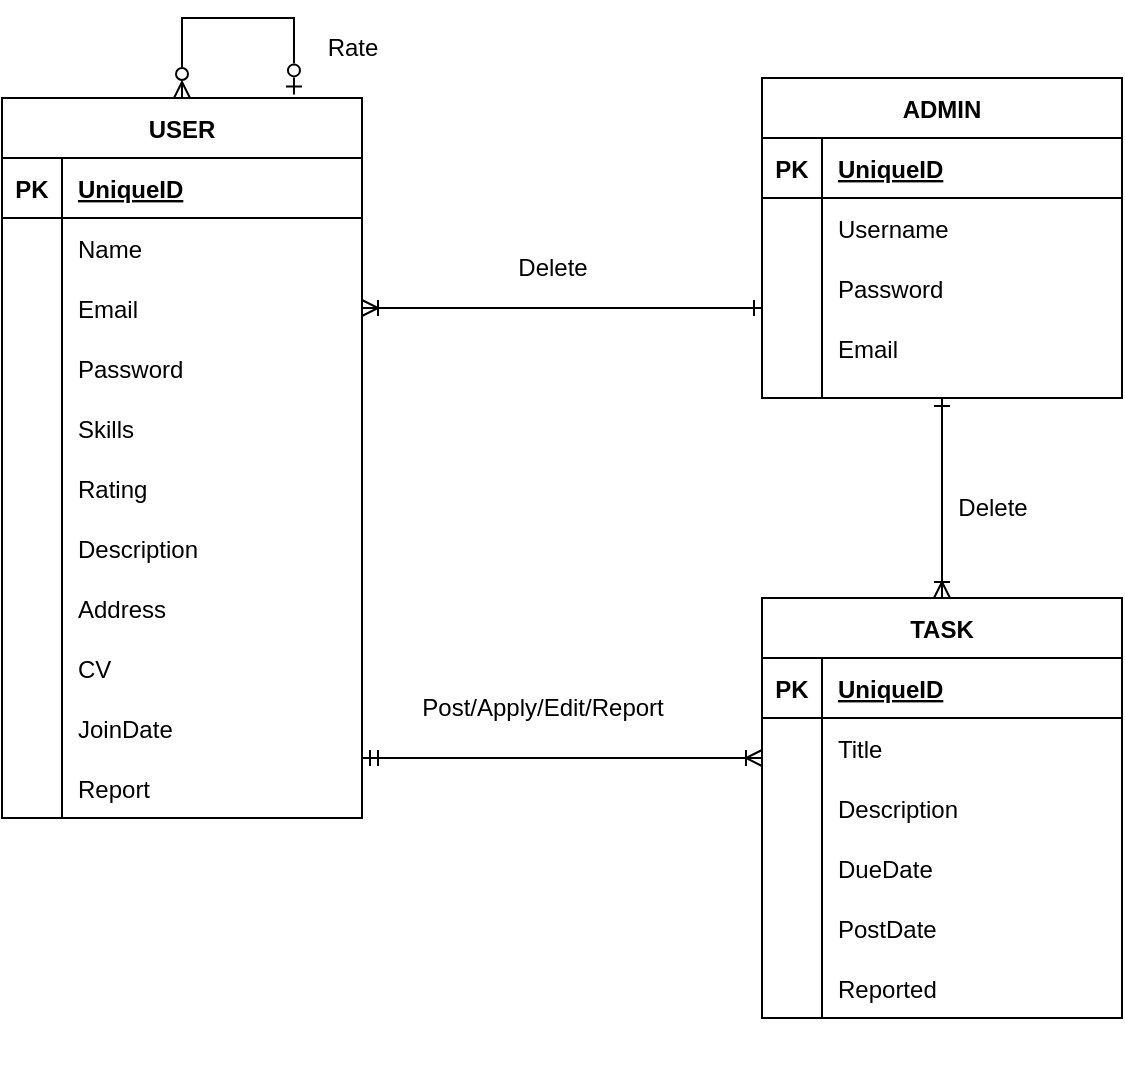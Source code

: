 <mxfile version="20.4.0" type="gitlab">
  <diagram id="cNjoJb3xCbdc75B7nKFs" name="Page-1">
    <mxGraphModel dx="1422" dy="805" grid="1" gridSize="10" guides="1" tooltips="1" connect="1" arrows="1" fold="1" page="1" pageScale="1" pageWidth="850" pageHeight="1100" math="0" shadow="0">
      <root>
        <mxCell id="0" />
        <mxCell id="1" parent="0" />
        <mxCell id="TjOEAVUhV8AL7SkJL_5_-1" style="edgeStyle=orthogonalEdgeStyle;rounded=0;orthogonalLoop=1;jettySize=auto;html=1;startArrow=ERmandOne;startFill=0;endArrow=ERoneToMany;endFill=0;" edge="1" parent="1" source="TjOEAVUhV8AL7SkJL_5_-2" target="TjOEAVUhV8AL7SkJL_5_-32">
          <mxGeometry relative="1" as="geometry">
            <Array as="points">
              <mxPoint x="350" y="470" />
              <mxPoint x="350" y="470" />
            </Array>
          </mxGeometry>
        </mxCell>
        <mxCell id="TjOEAVUhV8AL7SkJL_5_-2" value="USER" style="shape=table;startSize=30;container=1;collapsible=1;childLayout=tableLayout;fixedRows=1;rowLines=0;fontStyle=1;align=center;resizeLast=1;" vertex="1" parent="1">
          <mxGeometry x="80" y="140" width="180" height="360" as="geometry" />
        </mxCell>
        <mxCell id="TjOEAVUhV8AL7SkJL_5_-3" value="" style="shape=tableRow;horizontal=0;startSize=0;swimlaneHead=0;swimlaneBody=0;fillColor=none;collapsible=0;dropTarget=0;points=[[0,0.5],[1,0.5]];portConstraint=eastwest;top=0;left=0;right=0;bottom=1;" vertex="1" parent="TjOEAVUhV8AL7SkJL_5_-2">
          <mxGeometry y="30" width="180" height="30" as="geometry" />
        </mxCell>
        <mxCell id="TjOEAVUhV8AL7SkJL_5_-4" value="PK" style="shape=partialRectangle;connectable=0;fillColor=none;top=0;left=0;bottom=0;right=0;fontStyle=1;overflow=hidden;" vertex="1" parent="TjOEAVUhV8AL7SkJL_5_-3">
          <mxGeometry width="30" height="30" as="geometry">
            <mxRectangle width="30" height="30" as="alternateBounds" />
          </mxGeometry>
        </mxCell>
        <mxCell id="TjOEAVUhV8AL7SkJL_5_-5" value="UniqueID" style="shape=partialRectangle;connectable=0;fillColor=none;top=0;left=0;bottom=0;right=0;align=left;spacingLeft=6;fontStyle=5;overflow=hidden;" vertex="1" parent="TjOEAVUhV8AL7SkJL_5_-3">
          <mxGeometry x="30" width="150" height="30" as="geometry">
            <mxRectangle width="150" height="30" as="alternateBounds" />
          </mxGeometry>
        </mxCell>
        <mxCell id="TjOEAVUhV8AL7SkJL_5_-6" value="" style="shape=tableRow;horizontal=0;startSize=0;swimlaneHead=0;swimlaneBody=0;fillColor=none;collapsible=0;dropTarget=0;points=[[0,0.5],[1,0.5]];portConstraint=eastwest;top=0;left=0;right=0;bottom=0;" vertex="1" parent="TjOEAVUhV8AL7SkJL_5_-2">
          <mxGeometry y="60" width="180" height="30" as="geometry" />
        </mxCell>
        <mxCell id="TjOEAVUhV8AL7SkJL_5_-7" value="" style="shape=partialRectangle;connectable=0;fillColor=none;top=0;left=0;bottom=0;right=0;editable=1;overflow=hidden;" vertex="1" parent="TjOEAVUhV8AL7SkJL_5_-6">
          <mxGeometry width="30" height="30" as="geometry">
            <mxRectangle width="30" height="30" as="alternateBounds" />
          </mxGeometry>
        </mxCell>
        <mxCell id="TjOEAVUhV8AL7SkJL_5_-8" value="Name" style="shape=partialRectangle;connectable=0;fillColor=none;top=0;left=0;bottom=0;right=0;align=left;spacingLeft=6;overflow=hidden;" vertex="1" parent="TjOEAVUhV8AL7SkJL_5_-6">
          <mxGeometry x="30" width="150" height="30" as="geometry">
            <mxRectangle width="150" height="30" as="alternateBounds" />
          </mxGeometry>
        </mxCell>
        <mxCell id="TjOEAVUhV8AL7SkJL_5_-9" value="" style="shape=tableRow;horizontal=0;startSize=0;swimlaneHead=0;swimlaneBody=0;fillColor=none;collapsible=0;dropTarget=0;points=[[0,0.5],[1,0.5]];portConstraint=eastwest;top=0;left=0;right=0;bottom=0;" vertex="1" parent="TjOEAVUhV8AL7SkJL_5_-2">
          <mxGeometry y="90" width="180" height="30" as="geometry" />
        </mxCell>
        <mxCell id="TjOEAVUhV8AL7SkJL_5_-10" value="" style="shape=partialRectangle;connectable=0;fillColor=none;top=0;left=0;bottom=0;right=0;editable=1;overflow=hidden;" vertex="1" parent="TjOEAVUhV8AL7SkJL_5_-9">
          <mxGeometry width="30" height="30" as="geometry">
            <mxRectangle width="30" height="30" as="alternateBounds" />
          </mxGeometry>
        </mxCell>
        <mxCell id="TjOEAVUhV8AL7SkJL_5_-11" value="Email" style="shape=partialRectangle;connectable=0;fillColor=none;top=0;left=0;bottom=0;right=0;align=left;spacingLeft=6;overflow=hidden;" vertex="1" parent="TjOEAVUhV8AL7SkJL_5_-9">
          <mxGeometry x="30" width="150" height="30" as="geometry">
            <mxRectangle width="150" height="30" as="alternateBounds" />
          </mxGeometry>
        </mxCell>
        <mxCell id="TjOEAVUhV8AL7SkJL_5_-12" value="" style="shape=tableRow;horizontal=0;startSize=0;swimlaneHead=0;swimlaneBody=0;fillColor=none;collapsible=0;dropTarget=0;points=[[0,0.5],[1,0.5]];portConstraint=eastwest;top=0;left=0;right=0;bottom=0;" vertex="1" parent="TjOEAVUhV8AL7SkJL_5_-2">
          <mxGeometry y="120" width="180" height="30" as="geometry" />
        </mxCell>
        <mxCell id="TjOEAVUhV8AL7SkJL_5_-13" value="" style="shape=partialRectangle;connectable=0;fillColor=none;top=0;left=0;bottom=0;right=0;editable=1;overflow=hidden;" vertex="1" parent="TjOEAVUhV8AL7SkJL_5_-12">
          <mxGeometry width="30" height="30" as="geometry">
            <mxRectangle width="30" height="30" as="alternateBounds" />
          </mxGeometry>
        </mxCell>
        <mxCell id="TjOEAVUhV8AL7SkJL_5_-14" value="Password" style="shape=partialRectangle;connectable=0;fillColor=none;top=0;left=0;bottom=0;right=0;align=left;spacingLeft=6;overflow=hidden;" vertex="1" parent="TjOEAVUhV8AL7SkJL_5_-12">
          <mxGeometry x="30" width="150" height="30" as="geometry">
            <mxRectangle width="150" height="30" as="alternateBounds" />
          </mxGeometry>
        </mxCell>
        <mxCell id="TjOEAVUhV8AL7SkJL_5_-15" value="" style="shape=tableRow;horizontal=0;startSize=0;swimlaneHead=0;swimlaneBody=0;fillColor=none;collapsible=0;dropTarget=0;points=[[0,0.5],[1,0.5]];portConstraint=eastwest;top=0;left=0;right=0;bottom=0;" vertex="1" parent="1">
          <mxGeometry x="80" y="290" width="180" height="30" as="geometry" />
        </mxCell>
        <mxCell id="TjOEAVUhV8AL7SkJL_5_-16" value="" style="shape=partialRectangle;connectable=0;fillColor=none;top=0;left=0;bottom=0;right=0;editable=1;overflow=hidden;" vertex="1" parent="TjOEAVUhV8AL7SkJL_5_-15">
          <mxGeometry width="30" height="30" as="geometry">
            <mxRectangle width="30" height="30" as="alternateBounds" />
          </mxGeometry>
        </mxCell>
        <mxCell id="TjOEAVUhV8AL7SkJL_5_-17" value="Skills" style="shape=partialRectangle;connectable=0;fillColor=none;top=0;left=0;bottom=0;right=0;align=left;spacingLeft=6;overflow=hidden;" vertex="1" parent="TjOEAVUhV8AL7SkJL_5_-15">
          <mxGeometry x="30" width="150" height="30" as="geometry">
            <mxRectangle width="150" height="30" as="alternateBounds" />
          </mxGeometry>
        </mxCell>
        <mxCell id="TjOEAVUhV8AL7SkJL_5_-18" value="" style="shape=tableRow;horizontal=0;startSize=0;swimlaneHead=0;swimlaneBody=0;fillColor=none;collapsible=0;dropTarget=0;points=[[0,0.5],[1,0.5]];portConstraint=eastwest;top=0;left=0;right=0;bottom=0;" vertex="1" parent="1">
          <mxGeometry x="80" y="320" width="180" height="30" as="geometry" />
        </mxCell>
        <mxCell id="TjOEAVUhV8AL7SkJL_5_-19" value="" style="shape=partialRectangle;connectable=0;fillColor=none;top=0;left=0;bottom=0;right=0;editable=1;overflow=hidden;" vertex="1" parent="TjOEAVUhV8AL7SkJL_5_-18">
          <mxGeometry width="30" height="30" as="geometry">
            <mxRectangle width="30" height="30" as="alternateBounds" />
          </mxGeometry>
        </mxCell>
        <mxCell id="TjOEAVUhV8AL7SkJL_5_-20" value="Rating" style="shape=partialRectangle;connectable=0;fillColor=none;top=0;left=0;bottom=0;right=0;align=left;spacingLeft=6;overflow=hidden;" vertex="1" parent="TjOEAVUhV8AL7SkJL_5_-18">
          <mxGeometry x="30" width="150" height="30" as="geometry">
            <mxRectangle width="150" height="30" as="alternateBounds" />
          </mxGeometry>
        </mxCell>
        <mxCell id="TjOEAVUhV8AL7SkJL_5_-21" style="edgeStyle=orthogonalEdgeStyle;rounded=0;orthogonalLoop=1;jettySize=auto;html=1;startArrow=ERone;startFill=0;endArrow=ERoneToMany;endFill=0;entryX=0.5;entryY=0;entryDx=0;entryDy=0;" edge="1" parent="1" source="TjOEAVUhV8AL7SkJL_5_-22" target="TjOEAVUhV8AL7SkJL_5_-32">
          <mxGeometry relative="1" as="geometry">
            <Array as="points">
              <mxPoint x="550" y="350" />
              <mxPoint x="550" y="350" />
            </Array>
            <mxPoint x="600" y="450" as="targetPoint" />
          </mxGeometry>
        </mxCell>
        <mxCell id="TjOEAVUhV8AL7SkJL_5_-22" value="ADMIN" style="shape=table;startSize=30;container=1;collapsible=1;childLayout=tableLayout;fixedRows=1;rowLines=0;fontStyle=1;align=center;resizeLast=1;" vertex="1" parent="1">
          <mxGeometry x="460" y="130" width="180" height="160" as="geometry" />
        </mxCell>
        <mxCell id="TjOEAVUhV8AL7SkJL_5_-23" value="" style="shape=tableRow;horizontal=0;startSize=0;swimlaneHead=0;swimlaneBody=0;fillColor=none;collapsible=0;dropTarget=0;points=[[0,0.5],[1,0.5]];portConstraint=eastwest;top=0;left=0;right=0;bottom=1;" vertex="1" parent="TjOEAVUhV8AL7SkJL_5_-22">
          <mxGeometry y="30" width="180" height="30" as="geometry" />
        </mxCell>
        <mxCell id="TjOEAVUhV8AL7SkJL_5_-24" value="PK" style="shape=partialRectangle;connectable=0;fillColor=none;top=0;left=0;bottom=0;right=0;fontStyle=1;overflow=hidden;" vertex="1" parent="TjOEAVUhV8AL7SkJL_5_-23">
          <mxGeometry width="30" height="30" as="geometry">
            <mxRectangle width="30" height="30" as="alternateBounds" />
          </mxGeometry>
        </mxCell>
        <mxCell id="TjOEAVUhV8AL7SkJL_5_-25" value="UniqueID" style="shape=partialRectangle;connectable=0;fillColor=none;top=0;left=0;bottom=0;right=0;align=left;spacingLeft=6;fontStyle=5;overflow=hidden;" vertex="1" parent="TjOEAVUhV8AL7SkJL_5_-23">
          <mxGeometry x="30" width="150" height="30" as="geometry">
            <mxRectangle width="150" height="30" as="alternateBounds" />
          </mxGeometry>
        </mxCell>
        <mxCell id="TjOEAVUhV8AL7SkJL_5_-26" value="" style="shape=tableRow;horizontal=0;startSize=0;swimlaneHead=0;swimlaneBody=0;fillColor=none;collapsible=0;dropTarget=0;points=[[0,0.5],[1,0.5]];portConstraint=eastwest;top=0;left=0;right=0;bottom=0;" vertex="1" parent="TjOEAVUhV8AL7SkJL_5_-22">
          <mxGeometry y="60" width="180" height="30" as="geometry" />
        </mxCell>
        <mxCell id="TjOEAVUhV8AL7SkJL_5_-27" value="" style="shape=partialRectangle;connectable=0;fillColor=none;top=0;left=0;bottom=0;right=0;editable=1;overflow=hidden;" vertex="1" parent="TjOEAVUhV8AL7SkJL_5_-26">
          <mxGeometry width="30" height="30" as="geometry">
            <mxRectangle width="30" height="30" as="alternateBounds" />
          </mxGeometry>
        </mxCell>
        <mxCell id="TjOEAVUhV8AL7SkJL_5_-28" value="Username" style="shape=partialRectangle;connectable=0;fillColor=none;top=0;left=0;bottom=0;right=0;align=left;spacingLeft=6;overflow=hidden;" vertex="1" parent="TjOEAVUhV8AL7SkJL_5_-26">
          <mxGeometry x="30" width="150" height="30" as="geometry">
            <mxRectangle width="150" height="30" as="alternateBounds" />
          </mxGeometry>
        </mxCell>
        <mxCell id="TjOEAVUhV8AL7SkJL_5_-29" value="" style="shape=tableRow;horizontal=0;startSize=0;swimlaneHead=0;swimlaneBody=0;fillColor=none;collapsible=0;dropTarget=0;points=[[0,0.5],[1,0.5]];portConstraint=eastwest;top=0;left=0;right=0;bottom=0;" vertex="1" parent="TjOEAVUhV8AL7SkJL_5_-22">
          <mxGeometry y="90" width="180" height="30" as="geometry" />
        </mxCell>
        <mxCell id="TjOEAVUhV8AL7SkJL_5_-30" value="" style="shape=partialRectangle;connectable=0;fillColor=none;top=0;left=0;bottom=0;right=0;editable=1;overflow=hidden;" vertex="1" parent="TjOEAVUhV8AL7SkJL_5_-29">
          <mxGeometry width="30" height="30" as="geometry">
            <mxRectangle width="30" height="30" as="alternateBounds" />
          </mxGeometry>
        </mxCell>
        <mxCell id="TjOEAVUhV8AL7SkJL_5_-31" value="Password" style="shape=partialRectangle;connectable=0;fillColor=none;top=0;left=0;bottom=0;right=0;align=left;spacingLeft=6;overflow=hidden;" vertex="1" parent="TjOEAVUhV8AL7SkJL_5_-29">
          <mxGeometry x="30" width="150" height="30" as="geometry">
            <mxRectangle width="150" height="30" as="alternateBounds" />
          </mxGeometry>
        </mxCell>
        <mxCell id="TjOEAVUhV8AL7SkJL_5_-32" value="TASK" style="shape=table;startSize=30;container=1;collapsible=1;childLayout=tableLayout;fixedRows=1;rowLines=0;fontStyle=1;align=center;resizeLast=1;" vertex="1" parent="1">
          <mxGeometry x="460" y="390" width="180" height="210" as="geometry" />
        </mxCell>
        <mxCell id="TjOEAVUhV8AL7SkJL_5_-33" value="" style="shape=tableRow;horizontal=0;startSize=0;swimlaneHead=0;swimlaneBody=0;fillColor=none;collapsible=0;dropTarget=0;points=[[0,0.5],[1,0.5]];portConstraint=eastwest;top=0;left=0;right=0;bottom=1;" vertex="1" parent="TjOEAVUhV8AL7SkJL_5_-32">
          <mxGeometry y="30" width="180" height="30" as="geometry" />
        </mxCell>
        <mxCell id="TjOEAVUhV8AL7SkJL_5_-34" value="PK" style="shape=partialRectangle;connectable=0;fillColor=none;top=0;left=0;bottom=0;right=0;fontStyle=1;overflow=hidden;" vertex="1" parent="TjOEAVUhV8AL7SkJL_5_-33">
          <mxGeometry width="30" height="30" as="geometry">
            <mxRectangle width="30" height="30" as="alternateBounds" />
          </mxGeometry>
        </mxCell>
        <mxCell id="TjOEAVUhV8AL7SkJL_5_-35" value="UniqueID" style="shape=partialRectangle;connectable=0;fillColor=none;top=0;left=0;bottom=0;right=0;align=left;spacingLeft=6;fontStyle=5;overflow=hidden;" vertex="1" parent="TjOEAVUhV8AL7SkJL_5_-33">
          <mxGeometry x="30" width="150" height="30" as="geometry">
            <mxRectangle width="150" height="30" as="alternateBounds" />
          </mxGeometry>
        </mxCell>
        <mxCell id="TjOEAVUhV8AL7SkJL_5_-36" value="" style="shape=tableRow;horizontal=0;startSize=0;swimlaneHead=0;swimlaneBody=0;fillColor=none;collapsible=0;dropTarget=0;points=[[0,0.5],[1,0.5]];portConstraint=eastwest;top=0;left=0;right=0;bottom=0;" vertex="1" parent="TjOEAVUhV8AL7SkJL_5_-32">
          <mxGeometry y="60" width="180" height="30" as="geometry" />
        </mxCell>
        <mxCell id="TjOEAVUhV8AL7SkJL_5_-37" value="" style="shape=partialRectangle;connectable=0;fillColor=none;top=0;left=0;bottom=0;right=0;editable=1;overflow=hidden;" vertex="1" parent="TjOEAVUhV8AL7SkJL_5_-36">
          <mxGeometry width="30" height="30" as="geometry">
            <mxRectangle width="30" height="30" as="alternateBounds" />
          </mxGeometry>
        </mxCell>
        <mxCell id="TjOEAVUhV8AL7SkJL_5_-38" value="Title" style="shape=partialRectangle;connectable=0;fillColor=none;top=0;left=0;bottom=0;right=0;align=left;spacingLeft=6;overflow=hidden;" vertex="1" parent="TjOEAVUhV8AL7SkJL_5_-36">
          <mxGeometry x="30" width="150" height="30" as="geometry">
            <mxRectangle width="150" height="30" as="alternateBounds" />
          </mxGeometry>
        </mxCell>
        <mxCell id="TjOEAVUhV8AL7SkJL_5_-39" value="" style="shape=tableRow;horizontal=0;startSize=0;swimlaneHead=0;swimlaneBody=0;fillColor=none;collapsible=0;dropTarget=0;points=[[0,0.5],[1,0.5]];portConstraint=eastwest;top=0;left=0;right=0;bottom=0;" vertex="1" parent="TjOEAVUhV8AL7SkJL_5_-32">
          <mxGeometry y="90" width="180" height="30" as="geometry" />
        </mxCell>
        <mxCell id="TjOEAVUhV8AL7SkJL_5_-40" value="" style="shape=partialRectangle;connectable=0;fillColor=none;top=0;left=0;bottom=0;right=0;editable=1;overflow=hidden;" vertex="1" parent="TjOEAVUhV8AL7SkJL_5_-39">
          <mxGeometry width="30" height="30" as="geometry">
            <mxRectangle width="30" height="30" as="alternateBounds" />
          </mxGeometry>
        </mxCell>
        <mxCell id="TjOEAVUhV8AL7SkJL_5_-41" value="Description" style="shape=partialRectangle;connectable=0;fillColor=none;top=0;left=0;bottom=0;right=0;align=left;spacingLeft=6;overflow=hidden;" vertex="1" parent="TjOEAVUhV8AL7SkJL_5_-39">
          <mxGeometry x="30" width="150" height="30" as="geometry">
            <mxRectangle width="150" height="30" as="alternateBounds" />
          </mxGeometry>
        </mxCell>
        <mxCell id="TjOEAVUhV8AL7SkJL_5_-42" value="" style="shape=tableRow;horizontal=0;startSize=0;swimlaneHead=0;swimlaneBody=0;fillColor=none;collapsible=0;dropTarget=0;points=[[0,0.5],[1,0.5]];portConstraint=eastwest;top=0;left=0;right=0;bottom=0;" vertex="1" parent="TjOEAVUhV8AL7SkJL_5_-32">
          <mxGeometry y="120" width="180" height="30" as="geometry" />
        </mxCell>
        <mxCell id="TjOEAVUhV8AL7SkJL_5_-43" value="" style="shape=partialRectangle;connectable=0;fillColor=none;top=0;left=0;bottom=0;right=0;editable=1;overflow=hidden;" vertex="1" parent="TjOEAVUhV8AL7SkJL_5_-42">
          <mxGeometry width="30" height="30" as="geometry">
            <mxRectangle width="30" height="30" as="alternateBounds" />
          </mxGeometry>
        </mxCell>
        <mxCell id="TjOEAVUhV8AL7SkJL_5_-44" value="DueDate" style="shape=partialRectangle;connectable=0;fillColor=none;top=0;left=0;bottom=0;right=0;align=left;spacingLeft=6;overflow=hidden;" vertex="1" parent="TjOEAVUhV8AL7SkJL_5_-42">
          <mxGeometry x="30" width="150" height="30" as="geometry">
            <mxRectangle width="150" height="30" as="alternateBounds" />
          </mxGeometry>
        </mxCell>
        <mxCell id="TjOEAVUhV8AL7SkJL_5_-45" value="" style="shape=tableRow;horizontal=0;startSize=0;swimlaneHead=0;swimlaneBody=0;fillColor=none;collapsible=0;dropTarget=0;points=[[0,0.5],[1,0.5]];portConstraint=eastwest;top=0;left=0;right=0;bottom=0;" vertex="1" parent="1">
          <mxGeometry x="460" y="600" width="180" height="30" as="geometry" />
        </mxCell>
        <mxCell id="TjOEAVUhV8AL7SkJL_5_-46" value="" style="shape=partialRectangle;connectable=0;fillColor=none;top=0;left=0;bottom=0;right=0;editable=1;overflow=hidden;" vertex="1" parent="TjOEAVUhV8AL7SkJL_5_-45">
          <mxGeometry width="30" height="30" as="geometry">
            <mxRectangle width="30" height="30" as="alternateBounds" />
          </mxGeometry>
        </mxCell>
        <mxCell id="TjOEAVUhV8AL7SkJL_5_-47" value="PostDate" style="shape=partialRectangle;connectable=0;fillColor=none;top=0;left=0;bottom=0;right=0;align=left;spacingLeft=6;overflow=hidden;" vertex="1" parent="TjOEAVUhV8AL7SkJL_5_-45">
          <mxGeometry x="30" y="-60" width="150" height="30" as="geometry">
            <mxRectangle width="150" height="30" as="alternateBounds" />
          </mxGeometry>
        </mxCell>
        <mxCell id="TjOEAVUhV8AL7SkJL_5_-48" style="edgeStyle=orthogonalEdgeStyle;rounded=0;orthogonalLoop=1;jettySize=auto;html=1;startArrow=ERoneToMany;startFill=0;endArrow=ERone;endFill=0;" edge="1" parent="1" source="TjOEAVUhV8AL7SkJL_5_-9" target="TjOEAVUhV8AL7SkJL_5_-22">
          <mxGeometry relative="1" as="geometry">
            <Array as="points">
              <mxPoint x="440" y="245" />
              <mxPoint x="440" y="245" />
            </Array>
          </mxGeometry>
        </mxCell>
        <mxCell id="TjOEAVUhV8AL7SkJL_5_-49" value="Delete" style="text;html=1;align=center;verticalAlign=middle;resizable=0;points=[];autosize=1;strokeColor=none;fillColor=none;" vertex="1" parent="1">
          <mxGeometry x="325" y="210" width="60" height="30" as="geometry" />
        </mxCell>
        <mxCell id="TjOEAVUhV8AL7SkJL_5_-50" value="Delete" style="text;html=1;align=center;verticalAlign=middle;resizable=0;points=[];autosize=1;strokeColor=none;fillColor=none;" vertex="1" parent="1">
          <mxGeometry x="545" y="330" width="60" height="30" as="geometry" />
        </mxCell>
        <mxCell id="TjOEAVUhV8AL7SkJL_5_-51" value="Post/Apply/Edit/Report" style="text;html=1;align=center;verticalAlign=middle;resizable=0;points=[];autosize=1;strokeColor=none;fillColor=none;" vertex="1" parent="1">
          <mxGeometry x="280" y="430" width="140" height="30" as="geometry" />
        </mxCell>
        <mxCell id="TjOEAVUhV8AL7SkJL_5_-52" style="edgeStyle=orthogonalEdgeStyle;rounded=0;orthogonalLoop=1;jettySize=auto;html=1;entryX=0.811;entryY=-0.005;entryDx=0;entryDy=0;entryPerimeter=0;startArrow=ERzeroToMany;startFill=0;endArrow=ERzeroToOne;endFill=0;" edge="1" parent="1" source="TjOEAVUhV8AL7SkJL_5_-2" target="TjOEAVUhV8AL7SkJL_5_-2">
          <mxGeometry relative="1" as="geometry">
            <Array as="points">
              <mxPoint x="170" y="100" />
              <mxPoint x="226" y="100" />
            </Array>
          </mxGeometry>
        </mxCell>
        <mxCell id="TjOEAVUhV8AL7SkJL_5_-53" value="Rate" style="text;html=1;align=center;verticalAlign=middle;resizable=0;points=[];autosize=1;strokeColor=none;fillColor=none;" vertex="1" parent="1">
          <mxGeometry x="230" y="100" width="50" height="30" as="geometry" />
        </mxCell>
        <mxCell id="TjOEAVUhV8AL7SkJL_5_-54" value="Email" style="shape=partialRectangle;connectable=0;fillColor=none;top=0;left=0;bottom=0;right=0;align=left;spacingLeft=6;overflow=hidden;" vertex="1" parent="1">
          <mxGeometry x="490" y="250" width="150" height="30" as="geometry">
            <mxRectangle width="150" height="30" as="alternateBounds" />
          </mxGeometry>
        </mxCell>
        <mxCell id="TjOEAVUhV8AL7SkJL_5_-55" value="Description" style="shape=partialRectangle;connectable=0;fillColor=none;top=0;left=0;bottom=0;right=0;align=left;spacingLeft=6;overflow=hidden;" vertex="1" parent="1">
          <mxGeometry x="110" y="350" width="150" height="30" as="geometry">
            <mxRectangle width="150" height="30" as="alternateBounds" />
          </mxGeometry>
        </mxCell>
        <mxCell id="TjOEAVUhV8AL7SkJL_5_-56" value="Address" style="shape=partialRectangle;connectable=0;fillColor=none;top=0;left=0;bottom=0;right=0;align=left;spacingLeft=6;overflow=hidden;" vertex="1" parent="1">
          <mxGeometry x="110" y="380" width="150" height="30" as="geometry">
            <mxRectangle width="150" height="30" as="alternateBounds" />
          </mxGeometry>
        </mxCell>
        <mxCell id="TjOEAVUhV8AL7SkJL_5_-57" value="CV" style="shape=partialRectangle;connectable=0;fillColor=none;top=0;left=0;bottom=0;right=0;align=left;spacingLeft=6;overflow=hidden;" vertex="1" parent="1">
          <mxGeometry x="110" y="410" width="150" height="30" as="geometry">
            <mxRectangle width="150" height="30" as="alternateBounds" />
          </mxGeometry>
        </mxCell>
        <mxCell id="TjOEAVUhV8AL7SkJL_5_-58" value="" style="endArrow=none;html=1;rounded=0;" edge="1" parent="1">
          <mxGeometry width="50" height="50" relative="1" as="geometry">
            <mxPoint x="110" y="500" as="sourcePoint" />
            <mxPoint x="110" y="290" as="targetPoint" />
            <Array as="points">
              <mxPoint x="110" y="340" />
            </Array>
          </mxGeometry>
        </mxCell>
        <mxCell id="TjOEAVUhV8AL7SkJL_5_-59" value="JoinDate" style="shape=partialRectangle;connectable=0;fillColor=none;top=0;left=0;bottom=0;right=0;align=left;spacingLeft=6;overflow=hidden;" vertex="1" parent="1">
          <mxGeometry x="110" y="440" width="150" height="30" as="geometry">
            <mxRectangle width="150" height="30" as="alternateBounds" />
          </mxGeometry>
        </mxCell>
        <mxCell id="TjOEAVUhV8AL7SkJL_5_-60" value="" style="endArrow=none;html=1;rounded=0;" edge="1" parent="1">
          <mxGeometry width="50" height="50" relative="1" as="geometry">
            <mxPoint x="490" y="290" as="sourcePoint" />
            <mxPoint x="490" y="250" as="targetPoint" />
          </mxGeometry>
        </mxCell>
        <mxCell id="TjOEAVUhV8AL7SkJL_5_-61" value="" style="endArrow=none;html=1;rounded=0;" edge="1" parent="1">
          <mxGeometry width="50" height="50" relative="1" as="geometry">
            <mxPoint x="490" y="600" as="sourcePoint" />
            <mxPoint x="490" y="540" as="targetPoint" />
          </mxGeometry>
        </mxCell>
        <mxCell id="TjOEAVUhV8AL7SkJL_5_-62" value="Report" style="shape=partialRectangle;connectable=0;fillColor=none;top=0;left=0;bottom=0;right=0;align=left;spacingLeft=6;overflow=hidden;" vertex="1" parent="1">
          <mxGeometry x="110" y="470" width="150" height="30" as="geometry">
            <mxRectangle width="150" height="30" as="alternateBounds" />
          </mxGeometry>
        </mxCell>
        <mxCell id="TjOEAVUhV8AL7SkJL_5_-63" value="Reported" style="shape=partialRectangle;connectable=0;fillColor=none;top=0;left=0;bottom=0;right=0;align=left;spacingLeft=6;overflow=hidden;" vertex="1" parent="1">
          <mxGeometry x="490" y="570" width="150" height="30" as="geometry">
            <mxRectangle width="150" height="30" as="alternateBounds" />
          </mxGeometry>
        </mxCell>
      </root>
    </mxGraphModel>
  </diagram>
</mxfile>

